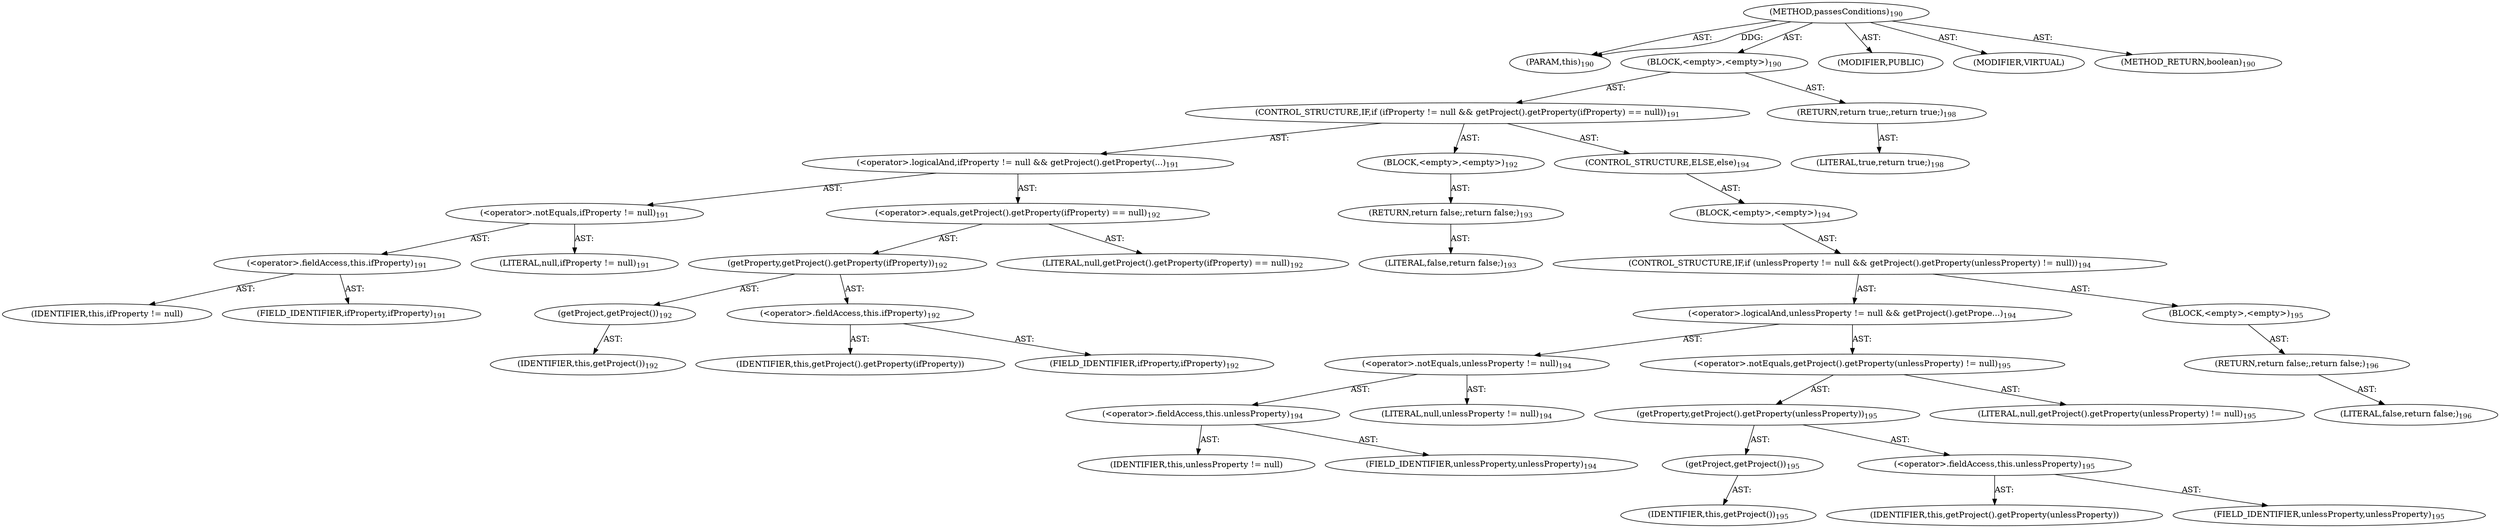 digraph "passesConditions" {  
"111669149705" [label = <(METHOD,passesConditions)<SUB>190</SUB>> ]
"115964117000" [label = <(PARAM,this)<SUB>190</SUB>> ]
"25769803794" [label = <(BLOCK,&lt;empty&gt;,&lt;empty&gt;)<SUB>190</SUB>> ]
"47244640265" [label = <(CONTROL_STRUCTURE,IF,if (ifProperty != null &amp;&amp; getProject().getProperty(ifProperty) == null))<SUB>191</SUB>> ]
"30064771123" [label = <(&lt;operator&gt;.logicalAnd,ifProperty != null &amp;&amp; getProject().getProperty(...)<SUB>191</SUB>> ]
"30064771124" [label = <(&lt;operator&gt;.notEquals,ifProperty != null)<SUB>191</SUB>> ]
"30064771125" [label = <(&lt;operator&gt;.fieldAccess,this.ifProperty)<SUB>191</SUB>> ]
"68719476787" [label = <(IDENTIFIER,this,ifProperty != null)> ]
"55834574852" [label = <(FIELD_IDENTIFIER,ifProperty,ifProperty)<SUB>191</SUB>> ]
"90194313228" [label = <(LITERAL,null,ifProperty != null)<SUB>191</SUB>> ]
"30064771126" [label = <(&lt;operator&gt;.equals,getProject().getProperty(ifProperty) == null)<SUB>192</SUB>> ]
"30064771127" [label = <(getProperty,getProject().getProperty(ifProperty))<SUB>192</SUB>> ]
"30064771128" [label = <(getProject,getProject())<SUB>192</SUB>> ]
"68719476751" [label = <(IDENTIFIER,this,getProject())<SUB>192</SUB>> ]
"30064771129" [label = <(&lt;operator&gt;.fieldAccess,this.ifProperty)<SUB>192</SUB>> ]
"68719476788" [label = <(IDENTIFIER,this,getProject().getProperty(ifProperty))> ]
"55834574853" [label = <(FIELD_IDENTIFIER,ifProperty,ifProperty)<SUB>192</SUB>> ]
"90194313229" [label = <(LITERAL,null,getProject().getProperty(ifProperty) == null)<SUB>192</SUB>> ]
"25769803795" [label = <(BLOCK,&lt;empty&gt;,&lt;empty&gt;)<SUB>192</SUB>> ]
"146028888074" [label = <(RETURN,return false;,return false;)<SUB>193</SUB>> ]
"90194313230" [label = <(LITERAL,false,return false;)<SUB>193</SUB>> ]
"47244640266" [label = <(CONTROL_STRUCTURE,ELSE,else)<SUB>194</SUB>> ]
"25769803796" [label = <(BLOCK,&lt;empty&gt;,&lt;empty&gt;)<SUB>194</SUB>> ]
"47244640267" [label = <(CONTROL_STRUCTURE,IF,if (unlessProperty != null &amp;&amp; getProject().getProperty(unlessProperty) != null))<SUB>194</SUB>> ]
"30064771130" [label = <(&lt;operator&gt;.logicalAnd,unlessProperty != null &amp;&amp; getProject().getPrope...)<SUB>194</SUB>> ]
"30064771131" [label = <(&lt;operator&gt;.notEquals,unlessProperty != null)<SUB>194</SUB>> ]
"30064771132" [label = <(&lt;operator&gt;.fieldAccess,this.unlessProperty)<SUB>194</SUB>> ]
"68719476789" [label = <(IDENTIFIER,this,unlessProperty != null)> ]
"55834574854" [label = <(FIELD_IDENTIFIER,unlessProperty,unlessProperty)<SUB>194</SUB>> ]
"90194313231" [label = <(LITERAL,null,unlessProperty != null)<SUB>194</SUB>> ]
"30064771133" [label = <(&lt;operator&gt;.notEquals,getProject().getProperty(unlessProperty) != null)<SUB>195</SUB>> ]
"30064771134" [label = <(getProperty,getProject().getProperty(unlessProperty))<SUB>195</SUB>> ]
"30064771135" [label = <(getProject,getProject())<SUB>195</SUB>> ]
"68719476752" [label = <(IDENTIFIER,this,getProject())<SUB>195</SUB>> ]
"30064771136" [label = <(&lt;operator&gt;.fieldAccess,this.unlessProperty)<SUB>195</SUB>> ]
"68719476790" [label = <(IDENTIFIER,this,getProject().getProperty(unlessProperty))> ]
"55834574855" [label = <(FIELD_IDENTIFIER,unlessProperty,unlessProperty)<SUB>195</SUB>> ]
"90194313232" [label = <(LITERAL,null,getProject().getProperty(unlessProperty) != null)<SUB>195</SUB>> ]
"25769803797" [label = <(BLOCK,&lt;empty&gt;,&lt;empty&gt;)<SUB>195</SUB>> ]
"146028888075" [label = <(RETURN,return false;,return false;)<SUB>196</SUB>> ]
"90194313233" [label = <(LITERAL,false,return false;)<SUB>196</SUB>> ]
"146028888076" [label = <(RETURN,return true;,return true;)<SUB>198</SUB>> ]
"90194313234" [label = <(LITERAL,true,return true;)<SUB>198</SUB>> ]
"133143986196" [label = <(MODIFIER,PUBLIC)> ]
"133143986197" [label = <(MODIFIER,VIRTUAL)> ]
"128849018889" [label = <(METHOD_RETURN,boolean)<SUB>190</SUB>> ]
  "111669149705" -> "115964117000"  [ label = "AST: "] 
  "111669149705" -> "25769803794"  [ label = "AST: "] 
  "111669149705" -> "133143986196"  [ label = "AST: "] 
  "111669149705" -> "133143986197"  [ label = "AST: "] 
  "111669149705" -> "128849018889"  [ label = "AST: "] 
  "25769803794" -> "47244640265"  [ label = "AST: "] 
  "25769803794" -> "146028888076"  [ label = "AST: "] 
  "47244640265" -> "30064771123"  [ label = "AST: "] 
  "47244640265" -> "25769803795"  [ label = "AST: "] 
  "47244640265" -> "47244640266"  [ label = "AST: "] 
  "30064771123" -> "30064771124"  [ label = "AST: "] 
  "30064771123" -> "30064771126"  [ label = "AST: "] 
  "30064771124" -> "30064771125"  [ label = "AST: "] 
  "30064771124" -> "90194313228"  [ label = "AST: "] 
  "30064771125" -> "68719476787"  [ label = "AST: "] 
  "30064771125" -> "55834574852"  [ label = "AST: "] 
  "30064771126" -> "30064771127"  [ label = "AST: "] 
  "30064771126" -> "90194313229"  [ label = "AST: "] 
  "30064771127" -> "30064771128"  [ label = "AST: "] 
  "30064771127" -> "30064771129"  [ label = "AST: "] 
  "30064771128" -> "68719476751"  [ label = "AST: "] 
  "30064771129" -> "68719476788"  [ label = "AST: "] 
  "30064771129" -> "55834574853"  [ label = "AST: "] 
  "25769803795" -> "146028888074"  [ label = "AST: "] 
  "146028888074" -> "90194313230"  [ label = "AST: "] 
  "47244640266" -> "25769803796"  [ label = "AST: "] 
  "25769803796" -> "47244640267"  [ label = "AST: "] 
  "47244640267" -> "30064771130"  [ label = "AST: "] 
  "47244640267" -> "25769803797"  [ label = "AST: "] 
  "30064771130" -> "30064771131"  [ label = "AST: "] 
  "30064771130" -> "30064771133"  [ label = "AST: "] 
  "30064771131" -> "30064771132"  [ label = "AST: "] 
  "30064771131" -> "90194313231"  [ label = "AST: "] 
  "30064771132" -> "68719476789"  [ label = "AST: "] 
  "30064771132" -> "55834574854"  [ label = "AST: "] 
  "30064771133" -> "30064771134"  [ label = "AST: "] 
  "30064771133" -> "90194313232"  [ label = "AST: "] 
  "30064771134" -> "30064771135"  [ label = "AST: "] 
  "30064771134" -> "30064771136"  [ label = "AST: "] 
  "30064771135" -> "68719476752"  [ label = "AST: "] 
  "30064771136" -> "68719476790"  [ label = "AST: "] 
  "30064771136" -> "55834574855"  [ label = "AST: "] 
  "25769803797" -> "146028888075"  [ label = "AST: "] 
  "146028888075" -> "90194313233"  [ label = "AST: "] 
  "146028888076" -> "90194313234"  [ label = "AST: "] 
  "111669149705" -> "115964117000"  [ label = "DDG: "] 
}
